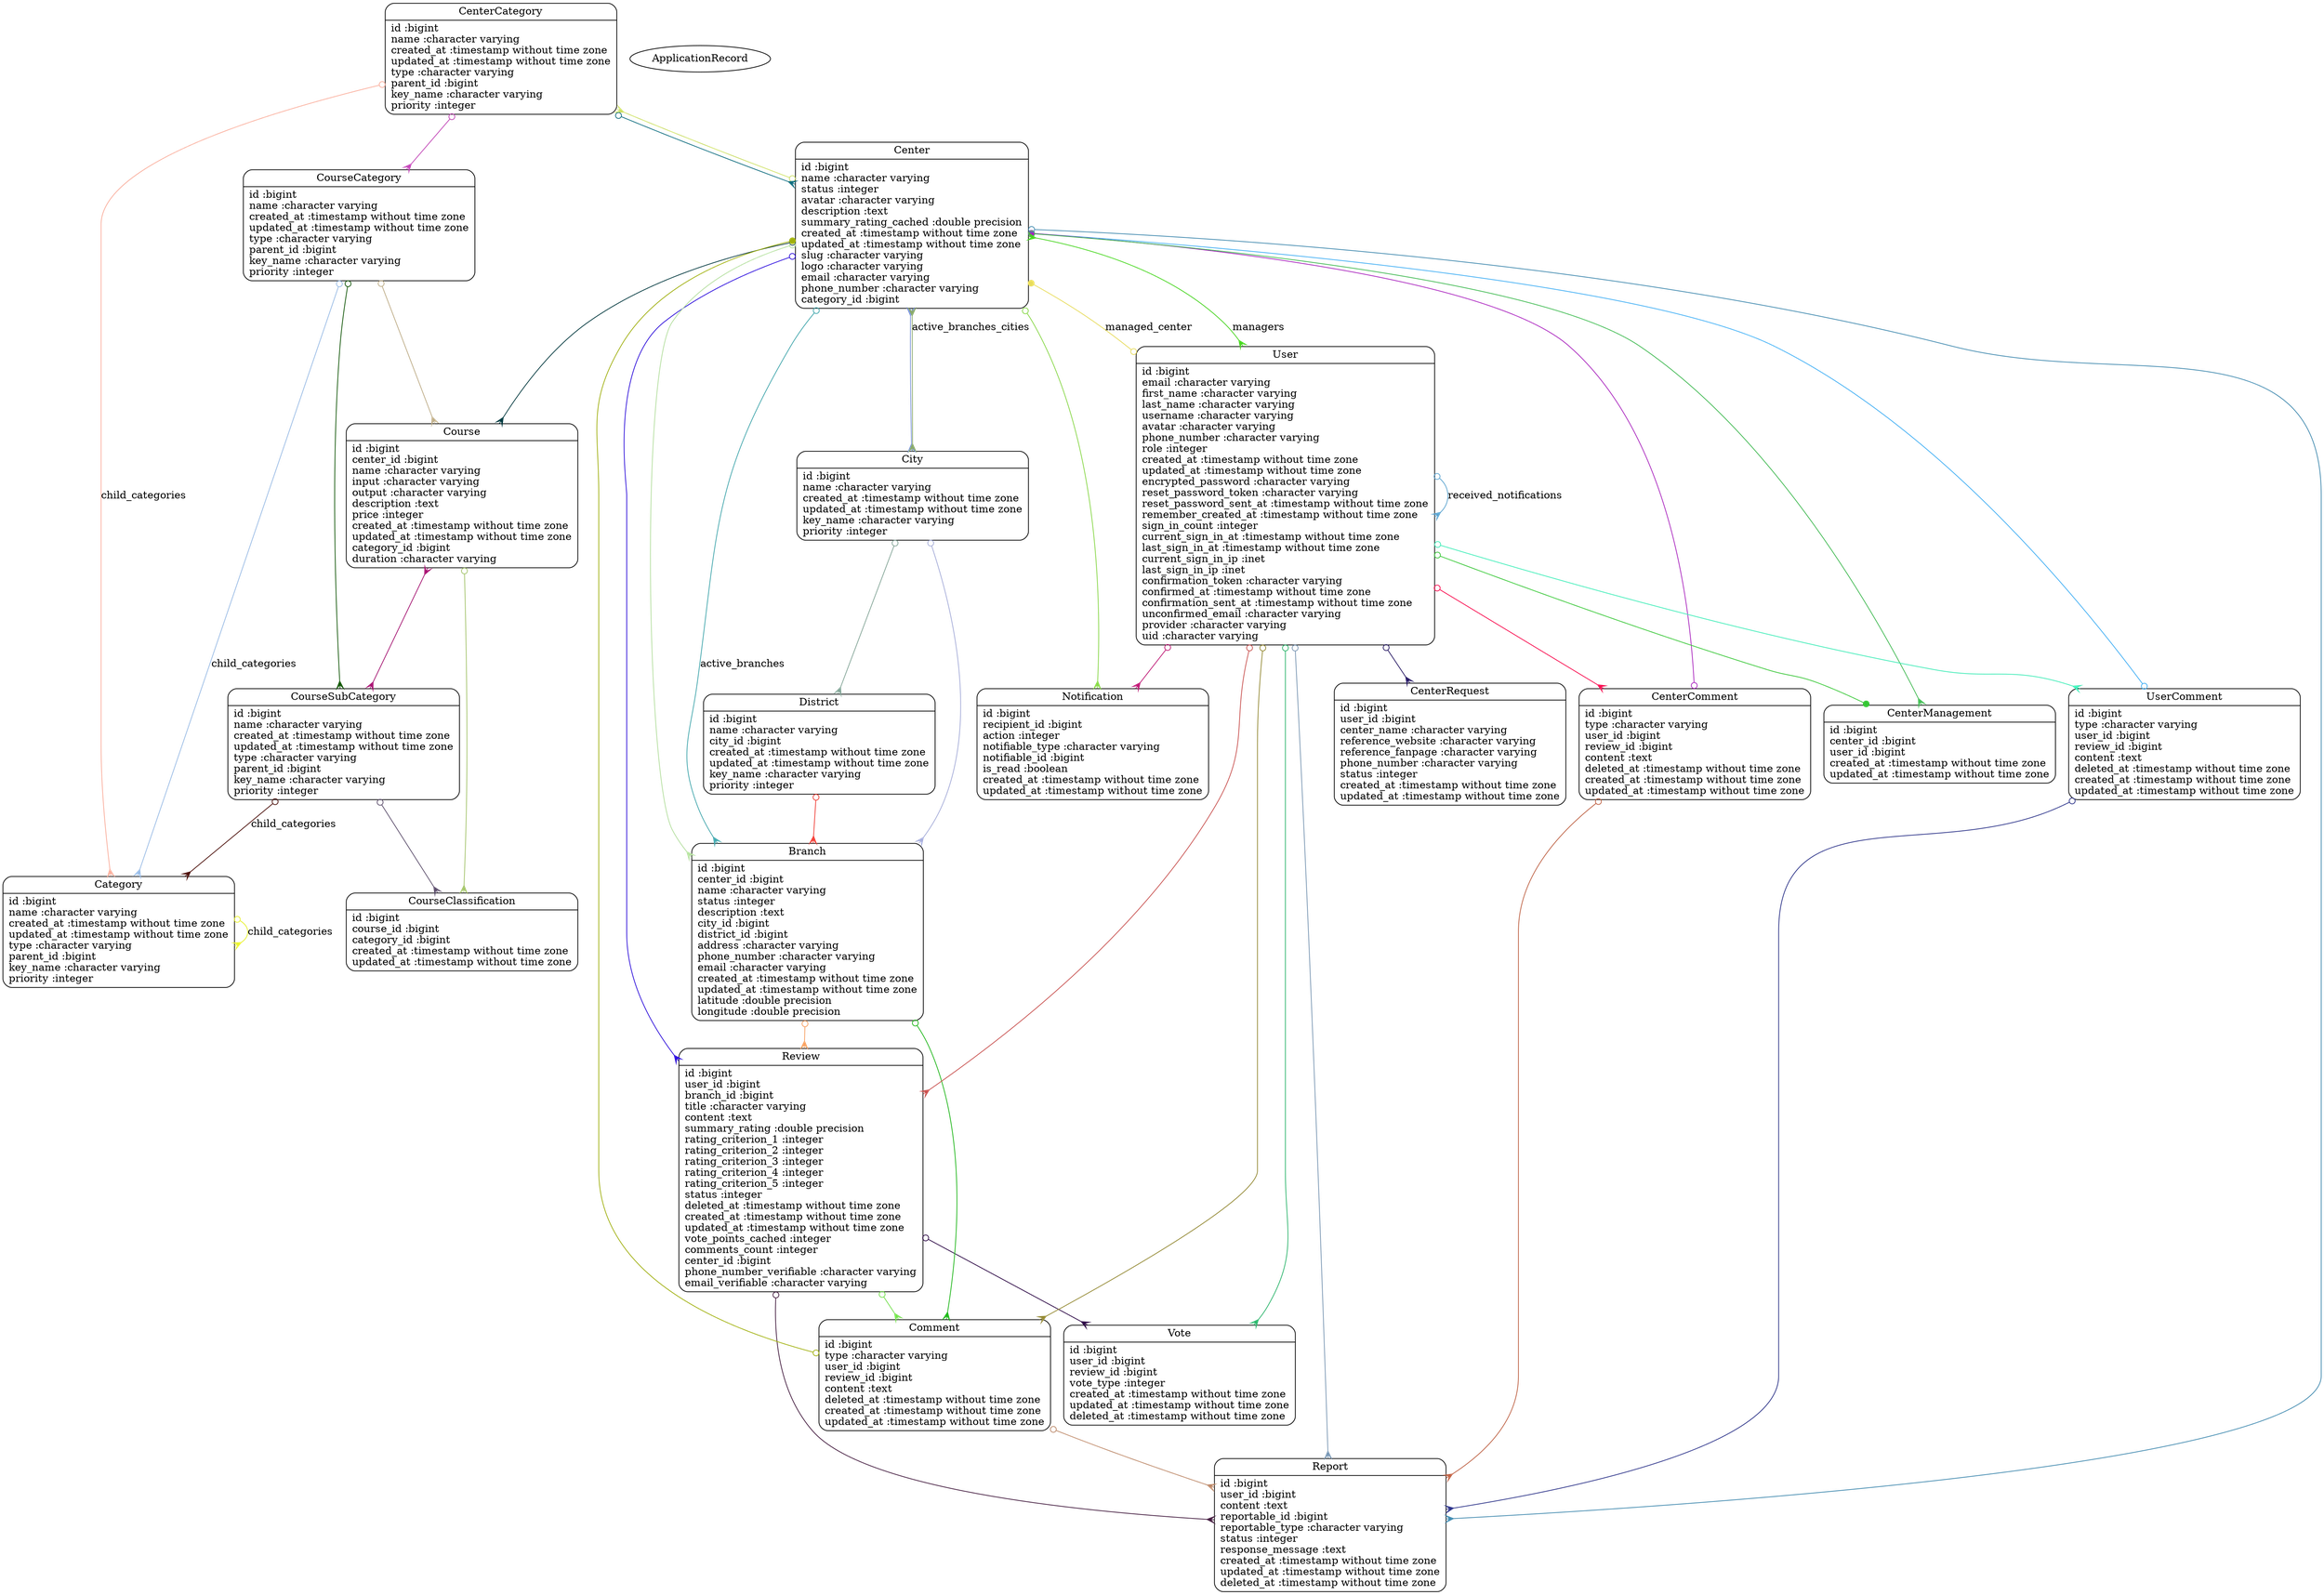 digraph models_diagram {
	graph[overlap=false, splines=true, bgcolor="none"]
	"CourseClassification" [shape=Mrecord, label="{CourseClassification|id :bigint\lcourse_id :bigint\lcategory_id :bigint\lcreated_at :timestamp without time zone\lupdated_at :timestamp without time zone\l}"]
	"CourseCategory" [shape=Mrecord, label="{CourseCategory|id :bigint\lname :character varying\lcreated_at :timestamp without time zone\lupdated_at :timestamp without time zone\ltype :character varying\lparent_id :bigint\lkey_name :character varying\lpriority :integer\l}"]
	"CenterManagement" [shape=Mrecord, label="{CenterManagement|id :bigint\lcenter_id :bigint\luser_id :bigint\lcreated_at :timestamp without time zone\lupdated_at :timestamp without time zone\l}"]
	"UserComment" [shape=Mrecord, label="{UserComment|id :bigint\ltype :character varying\luser_id :bigint\lreview_id :bigint\lcontent :text\ldeleted_at :timestamp without time zone\lcreated_at :timestamp without time zone\lupdated_at :timestamp without time zone\l}"]
	"CenterRequest" [shape=Mrecord, label="{CenterRequest|id :bigint\luser_id :bigint\lcenter_name :character varying\lreference_website :character varying\lreference_fanpage :character varying\lphone_number :character varying\lstatus :integer\lcreated_at :timestamp without time zone\lupdated_at :timestamp without time zone\l}"]
	"Course" [shape=Mrecord, label="{Course|id :bigint\lcenter_id :bigint\lname :character varying\linput :character varying\loutput :character varying\ldescription :text\lprice :integer\lcreated_at :timestamp without time zone\lupdated_at :timestamp without time zone\lcategory_id :bigint\lduration :character varying\l}"]
	"Vote" [shape=Mrecord, label="{Vote|id :bigint\luser_id :bigint\lreview_id :bigint\lvote_type :integer\lcreated_at :timestamp without time zone\lupdated_at :timestamp without time zone\ldeleted_at :timestamp without time zone\l}"]
	"CenterComment" [shape=Mrecord, label="{CenterComment|id :bigint\ltype :character varying\luser_id :bigint\lreview_id :bigint\lcontent :text\ldeleted_at :timestamp without time zone\lcreated_at :timestamp without time zone\lupdated_at :timestamp without time zone\l}"]
	"District" [shape=Mrecord, label="{District|id :bigint\lname :character varying\lcity_id :bigint\lcreated_at :timestamp without time zone\lupdated_at :timestamp without time zone\lkey_name :character varying\lpriority :integer\l}"]
	"City" [shape=Mrecord, label="{City|id :bigint\lname :character varying\lcreated_at :timestamp without time zone\lupdated_at :timestamp without time zone\lkey_name :character varying\lpriority :integer\l}"]
	"Notification" [shape=Mrecord, label="{Notification|id :bigint\lrecipient_id :bigint\laction :integer\lnotifiable_type :character varying\lnotifiable_id :bigint\lis_read :boolean\lcreated_at :timestamp without time zone\lupdated_at :timestamp without time zone\l}"]
	"Center" [shape=Mrecord, label="{Center|id :bigint\lname :character varying\lstatus :integer\lavatar :character varying\ldescription :text\lsummary_rating_cached :double precision\lcreated_at :timestamp without time zone\lupdated_at :timestamp without time zone\lslug :character varying\llogo :character varying\lemail :character varying\lphone_number :character varying\lcategory_id :bigint\l}"]
	"Review" [shape=Mrecord, label="{Review|id :bigint\luser_id :bigint\lbranch_id :bigint\ltitle :character varying\lcontent :text\lsummary_rating :double precision\lrating_criterion_1 :integer\lrating_criterion_2 :integer\lrating_criterion_3 :integer\lrating_criterion_4 :integer\lrating_criterion_5 :integer\lstatus :integer\ldeleted_at :timestamp without time zone\lcreated_at :timestamp without time zone\lupdated_at :timestamp without time zone\lvote_points_cached :integer\lcomments_count :integer\lcenter_id :bigint\lphone_number_verifiable :character varying\lemail_verifiable :character varying\l}"]
	"Report" [shape=Mrecord, label="{Report|id :bigint\luser_id :bigint\lcontent :text\lreportable_id :bigint\lreportable_type :character varying\lstatus :integer\lresponse_message :text\lcreated_at :timestamp without time zone\lupdated_at :timestamp without time zone\ldeleted_at :timestamp without time zone\l}"]
	"Comment" [shape=Mrecord, label="{Comment|id :bigint\ltype :character varying\luser_id :bigint\lreview_id :bigint\lcontent :text\ldeleted_at :timestamp without time zone\lcreated_at :timestamp without time zone\lupdated_at :timestamp without time zone\l}"]
	"Branch" [shape=Mrecord, label="{Branch|id :bigint\lcenter_id :bigint\lname :character varying\lstatus :integer\ldescription :text\lcity_id :bigint\ldistrict_id :bigint\laddress :character varying\lphone_number :character varying\lemail :character varying\lcreated_at :timestamp without time zone\lupdated_at :timestamp without time zone\llatitude :double precision\llongitude :double precision\l}"]
	"CenterCategory" [shape=Mrecord, label="{CenterCategory|id :bigint\lname :character varying\lcreated_at :timestamp without time zone\lupdated_at :timestamp without time zone\ltype :character varying\lparent_id :bigint\lkey_name :character varying\lpriority :integer\l}"]
	"User" [shape=Mrecord, label="{User|id :bigint\lemail :character varying\lfirst_name :character varying\llast_name :character varying\lusername :character varying\lavatar :character varying\lphone_number :character varying\lrole :integer\lcreated_at :timestamp without time zone\lupdated_at :timestamp without time zone\lencrypted_password :character varying\lreset_password_token :character varying\lreset_password_sent_at :timestamp without time zone\lremember_created_at :timestamp without time zone\lsign_in_count :integer\lcurrent_sign_in_at :timestamp without time zone\llast_sign_in_at :timestamp without time zone\lcurrent_sign_in_ip :inet\llast_sign_in_ip :inet\lconfirmation_token :character varying\lconfirmed_at :timestamp without time zone\lconfirmation_sent_at :timestamp without time zone\lunconfirmed_email :character varying\lprovider :character varying\luid :character varying\l}"]
	"CourseSubCategory" [shape=Mrecord, label="{CourseSubCategory|id :bigint\lname :character varying\lcreated_at :timestamp without time zone\lupdated_at :timestamp without time zone\ltype :character varying\lparent_id :bigint\lkey_name :character varying\lpriority :integer\l}"]
	"ApplicationRecord" []
	"Category" [shape=Mrecord, label="{Category|id :bigint\lname :character varying\lcreated_at :timestamp without time zone\lupdated_at :timestamp without time zone\ltype :character varying\lparent_id :bigint\lkey_name :character varying\lpriority :integer\l}"]
	"CourseCategory" -> "Category" [label="child_categories", arrowtail=odot, arrowhead=crow, dir=both color="#98BBE6"]
	"CourseCategory" -> "CourseSubCategory" [arrowtail=odot, arrowhead=crow, dir=both color="#0E5404"]
	"CourseCategory" -> "Course" [arrowtail=odot, arrowhead=crow, dir=both color="#BDAB85"]
	"UserComment" -> "Center" [arrowtail=odot, arrowhead=dot, dir=both color="#3EAEF5"]
	"UserComment" -> "Report" [arrowtail=odot, arrowhead=crow, dir=both color="#293087"]
	"Course" -> "CourseClassification" [arrowtail=odot, arrowhead=crow, dir=both color="#A2C368"]
	"Course" -> "CourseSubCategory" [arrowtail=crow, arrowhead=crow, dir=both color="#A4106F"]
	"CenterComment" -> "Center" [arrowtail=odot, arrowhead=dot, dir=both color="#A922BE"]
	"CenterComment" -> "Report" [arrowtail=odot, arrowhead=crow, dir=both color="#BE6042"]
	"District" -> "Branch" [arrowtail=odot, arrowhead=crow, dir=both color="#F13D35"]
	"City" -> "District" [arrowtail=odot, arrowhead=crow, dir=both color="#82A496"]
	"City" -> "Branch" [arrowtail=odot, arrowhead=crow, dir=both color="#A4ABD9"]
	"Center" -> "CenterManagement" [arrowtail=odot, arrowhead=crow, dir=both color="#3DB94F"]
	"Center" -> "Branch" [arrowtail=odot, arrowhead=crow, dir=both color="#B3DF9D"]
	"Center" -> "CenterCategory" [arrowtail=odot, arrowhead=crow, dir=both color="#CADD63"]
	"Center" -> "Branch" [label="active_branches", arrowtail=odot, arrowhead=crow, dir=both color="#3EA5AB"]
	"Center" -> "City" [arrowtail=crow, arrowhead=crow, dir=both color="#7993D9"]
	"Center" -> "City" [label="active_branches_cities", arrowtail=crow, arrowhead=crow, dir=both color="#89A96A"]
	"Center" -> "Review" [arrowtail=odot, arrowhead=crow, dir=both color="#2A0BDB"]
	"Center" -> "Course" [arrowtail=odot, arrowhead=crow, dir=both color="#00373D"]
	"Center" -> "Report" [arrowtail=odot, arrowhead=crow, dir=both color="#3E88AE"]
	"Center" -> "Notification" [arrowtail=odot, arrowhead=crow, dir=both color="#85D743"]
	"Center" -> "User" [label="managers", arrowtail=crow, arrowhead=crow, dir=both color="#45D51D"]
	"Review" -> "Comment" [arrowtail=odot, arrowhead=crow, dir=both color="#72E04B"]
	"Review" -> "Vote" [arrowtail=odot, arrowhead=crow, dir=both color="#290542"]
	"Review" -> "Report" [arrowtail=odot, arrowhead=crow, dir=both color="#41193D"]
	"Comment" -> "Center" [arrowtail=odot, arrowhead=dot, dir=both color="#9FAF0C"]
	"Comment" -> "Report" [arrowtail=odot, arrowhead=crow, dir=both color="#BA8666"]
	"Branch" -> "Review" [arrowtail=odot, arrowhead=crow, dir=both color="#F99F5F"]
	"Branch" -> "Comment" [arrowtail=odot, arrowhead=crow, dir=both color="#1AB615"]
	"CenterCategory" -> "Category" [label="child_categories", arrowtail=odot, arrowhead=crow, dir=both color="#FBAD9B"]
	"CenterCategory" -> "Center" [arrowtail=odot, arrowhead=crow, dir=both color="#0C6B7D"]
	"CenterCategory" -> "CourseCategory" [arrowtail=odot, arrowhead=crow, dir=both color="#C244B7"]
	"User" -> "CenterManagement" [arrowtail=odot, arrowhead=dot, dir=both color="#35C534"]
	"User" -> "Center" [label="managed_center", arrowtail=odot, arrowhead=dot, dir=both color="#E8DC5B"]
	"User" -> "CenterRequest" [arrowtail=odot, arrowhead=crow, dir=both color="#241662"]
	"User" -> "Review" [arrowtail=odot, arrowhead=crow, dir=both color="#C9504E"]
	"User" -> "Comment" [arrowtail=odot, arrowhead=crow, dir=both color="#928730"]
	"User" -> "UserComment" [arrowtail=odot, arrowhead=crow, dir=both color="#3CECB6"]
	"User" -> "CenterComment" [arrowtail=odot, arrowhead=crow, dir=both color="#F90A4D"]
	"User" -> "Vote" [arrowtail=odot, arrowhead=crow, dir=both color="#2AB56B"]
	"User" -> "Report" [arrowtail=odot, arrowhead=crow, dir=both color="#7795B2"]
	"User" -> "User" [label="received_notifications", arrowtail=odot, arrowhead=crow, dir=both color="#59A3D0"]
	"User" -> "Notification" [arrowtail=odot, arrowhead=crow, dir=both color="#BF1875"]
	"CourseSubCategory" -> "Category" [label="child_categories", arrowtail=odot, arrowhead=crow, dir=both color="#4A0D08"]
	"CourseSubCategory" -> "CourseClassification" [arrowtail=odot, arrowhead=crow, dir=both color="#5B4D6B"]
	"Category" -> "Category" [label="child_categories", arrowtail=odot, arrowhead=crow, dir=both color="#E7F12A"]
}
